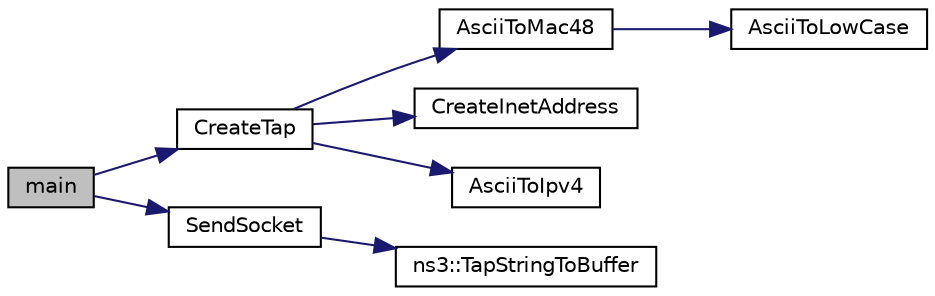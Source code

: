 digraph "main"
{
  edge [fontname="Helvetica",fontsize="10",labelfontname="Helvetica",labelfontsize="10"];
  node [fontname="Helvetica",fontsize="10",shape=record];
  rankdir="LR";
  Node1 [label="main",height=0.2,width=0.4,color="black", fillcolor="grey75", style="filled", fontcolor="black"];
  Node1 -> Node2 [color="midnightblue",fontsize="10",style="solid"];
  Node2 [label="CreateTap",height=0.2,width=0.4,color="black", fillcolor="white", style="filled",URL="$d8/d8f/tap-creator_8cc.html#ac41e53836dbd8b7f8a73bf8425df1d65"];
  Node2 -> Node3 [color="midnightblue",fontsize="10",style="solid"];
  Node3 [label="AsciiToMac48",height=0.2,width=0.4,color="black", fillcolor="white", style="filled",URL="$d8/d8f/tap-creator_8cc.html#aeb9510b65095fe530be572d2261f72f7"];
  Node3 -> Node4 [color="midnightblue",fontsize="10",style="solid"];
  Node4 [label="AsciiToLowCase",height=0.2,width=0.4,color="black", fillcolor="white", style="filled",URL="$d8/d8f/tap-creator_8cc.html#ac8511bf2d0acbb99fa4b9a0662b1000c"];
  Node2 -> Node5 [color="midnightblue",fontsize="10",style="solid"];
  Node5 [label="CreateInetAddress",height=0.2,width=0.4,color="black", fillcolor="white", style="filled",URL="$d8/d8f/tap-creator_8cc.html#a47df9fd87752509424a35340e868acd1"];
  Node2 -> Node6 [color="midnightblue",fontsize="10",style="solid"];
  Node6 [label="AsciiToIpv4",height=0.2,width=0.4,color="black", fillcolor="white", style="filled",URL="$d8/d8f/tap-creator_8cc.html#ac1b8e624182192ac85e3e35876d6e152"];
  Node1 -> Node7 [color="midnightblue",fontsize="10",style="solid"];
  Node7 [label="SendSocket",height=0.2,width=0.4,color="black", fillcolor="white", style="filled",URL="$d8/d8f/tap-creator_8cc.html#a11a114b8401a27939e87a94ade65213a"];
  Node7 -> Node8 [color="midnightblue",fontsize="10",style="solid"];
  Node8 [label="ns3::TapStringToBuffer",height=0.2,width=0.4,color="black", fillcolor="white", style="filled",URL="$d7/d2e/namespacens3.html#aac751b6756ef1eb455958b985b357b6d",tooltip="Convert string encoded by the inverse function (TapBufferToString) back into a byte buffer..."];
}
